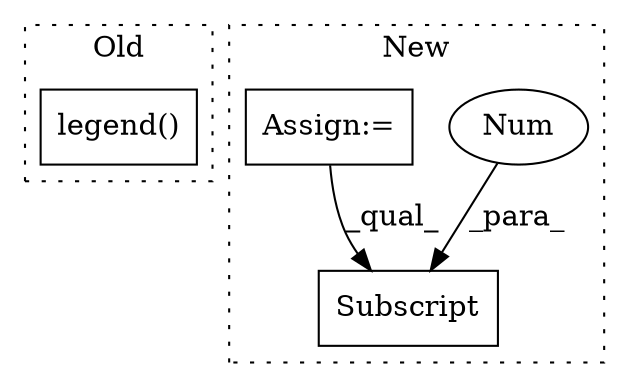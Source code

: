 digraph G {
subgraph cluster0 {
1 [label="legend()" a="75" s="2190,2235" l="10,16" shape="box"];
label = "Old";
style="dotted";
}
subgraph cluster1 {
2 [label="Subscript" a="63" s="2658,0" l="18,0" shape="box"];
3 [label="Num" a="76" s="2674" l="1" shape="ellipse"];
4 [label="Assign:=" a="68" s="2583" l="3" shape="box"];
label = "New";
style="dotted";
}
3 -> 2 [label="_para_"];
4 -> 2 [label="_qual_"];
}